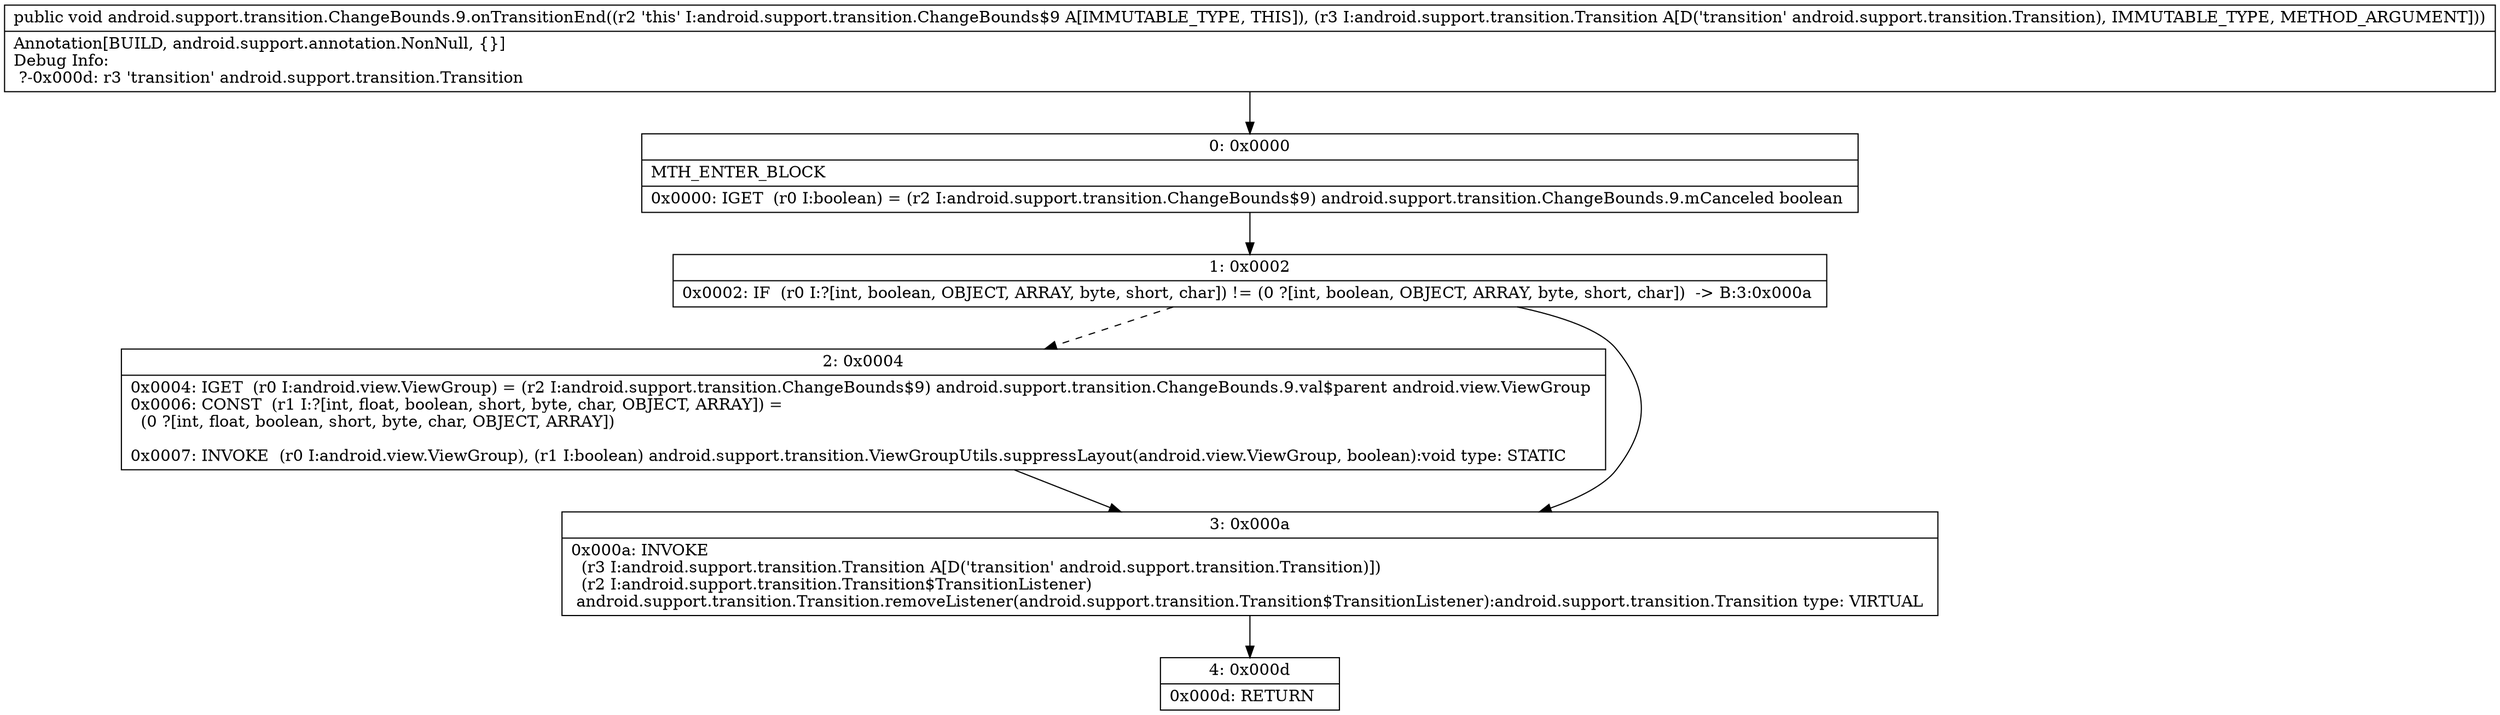 digraph "CFG forandroid.support.transition.ChangeBounds.9.onTransitionEnd(Landroid\/support\/transition\/Transition;)V" {
Node_0 [shape=record,label="{0\:\ 0x0000|MTH_ENTER_BLOCK\l|0x0000: IGET  (r0 I:boolean) = (r2 I:android.support.transition.ChangeBounds$9) android.support.transition.ChangeBounds.9.mCanceled boolean \l}"];
Node_1 [shape=record,label="{1\:\ 0x0002|0x0002: IF  (r0 I:?[int, boolean, OBJECT, ARRAY, byte, short, char]) != (0 ?[int, boolean, OBJECT, ARRAY, byte, short, char])  \-\> B:3:0x000a \l}"];
Node_2 [shape=record,label="{2\:\ 0x0004|0x0004: IGET  (r0 I:android.view.ViewGroup) = (r2 I:android.support.transition.ChangeBounds$9) android.support.transition.ChangeBounds.9.val$parent android.view.ViewGroup \l0x0006: CONST  (r1 I:?[int, float, boolean, short, byte, char, OBJECT, ARRAY]) = \l  (0 ?[int, float, boolean, short, byte, char, OBJECT, ARRAY])\l \l0x0007: INVOKE  (r0 I:android.view.ViewGroup), (r1 I:boolean) android.support.transition.ViewGroupUtils.suppressLayout(android.view.ViewGroup, boolean):void type: STATIC \l}"];
Node_3 [shape=record,label="{3\:\ 0x000a|0x000a: INVOKE  \l  (r3 I:android.support.transition.Transition A[D('transition' android.support.transition.Transition)])\l  (r2 I:android.support.transition.Transition$TransitionListener)\l android.support.transition.Transition.removeListener(android.support.transition.Transition$TransitionListener):android.support.transition.Transition type: VIRTUAL \l}"];
Node_4 [shape=record,label="{4\:\ 0x000d|0x000d: RETURN   \l}"];
MethodNode[shape=record,label="{public void android.support.transition.ChangeBounds.9.onTransitionEnd((r2 'this' I:android.support.transition.ChangeBounds$9 A[IMMUTABLE_TYPE, THIS]), (r3 I:android.support.transition.Transition A[D('transition' android.support.transition.Transition), IMMUTABLE_TYPE, METHOD_ARGUMENT]))  | Annotation[BUILD, android.support.annotation.NonNull, \{\}]\lDebug Info:\l  ?\-0x000d: r3 'transition' android.support.transition.Transition\l}"];
MethodNode -> Node_0;
Node_0 -> Node_1;
Node_1 -> Node_2[style=dashed];
Node_1 -> Node_3;
Node_2 -> Node_3;
Node_3 -> Node_4;
}

